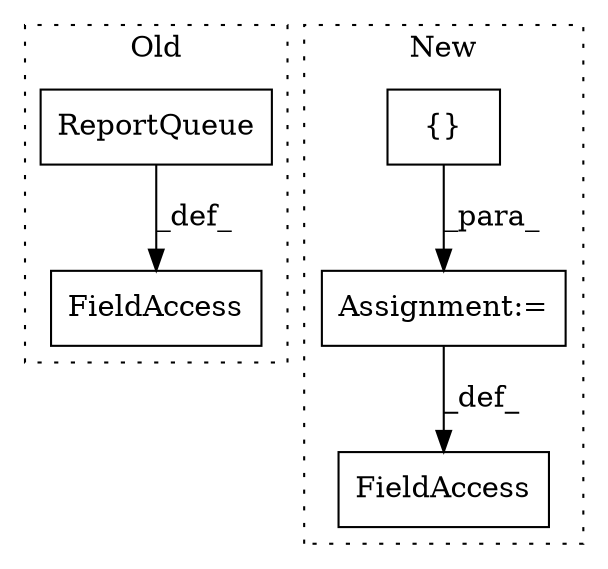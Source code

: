 digraph G {
subgraph cluster0 {
1 [label="ReportQueue" a="32" s="6688" l="13" shape="box"];
3 [label="FieldAccess" a="22" s="6664" l="8" shape="box"];
label = "Old";
style="dotted";
}
subgraph cluster1 {
2 [label="{}" a="4" s="6517" l="2" shape="box"];
4 [label="FieldAccess" a="22" s="6489" l="10" shape="box"];
5 [label="Assignment:=" a="7" s="6499" l="1" shape="box"];
label = "New";
style="dotted";
}
1 -> 3 [label="_def_"];
2 -> 5 [label="_para_"];
5 -> 4 [label="_def_"];
}